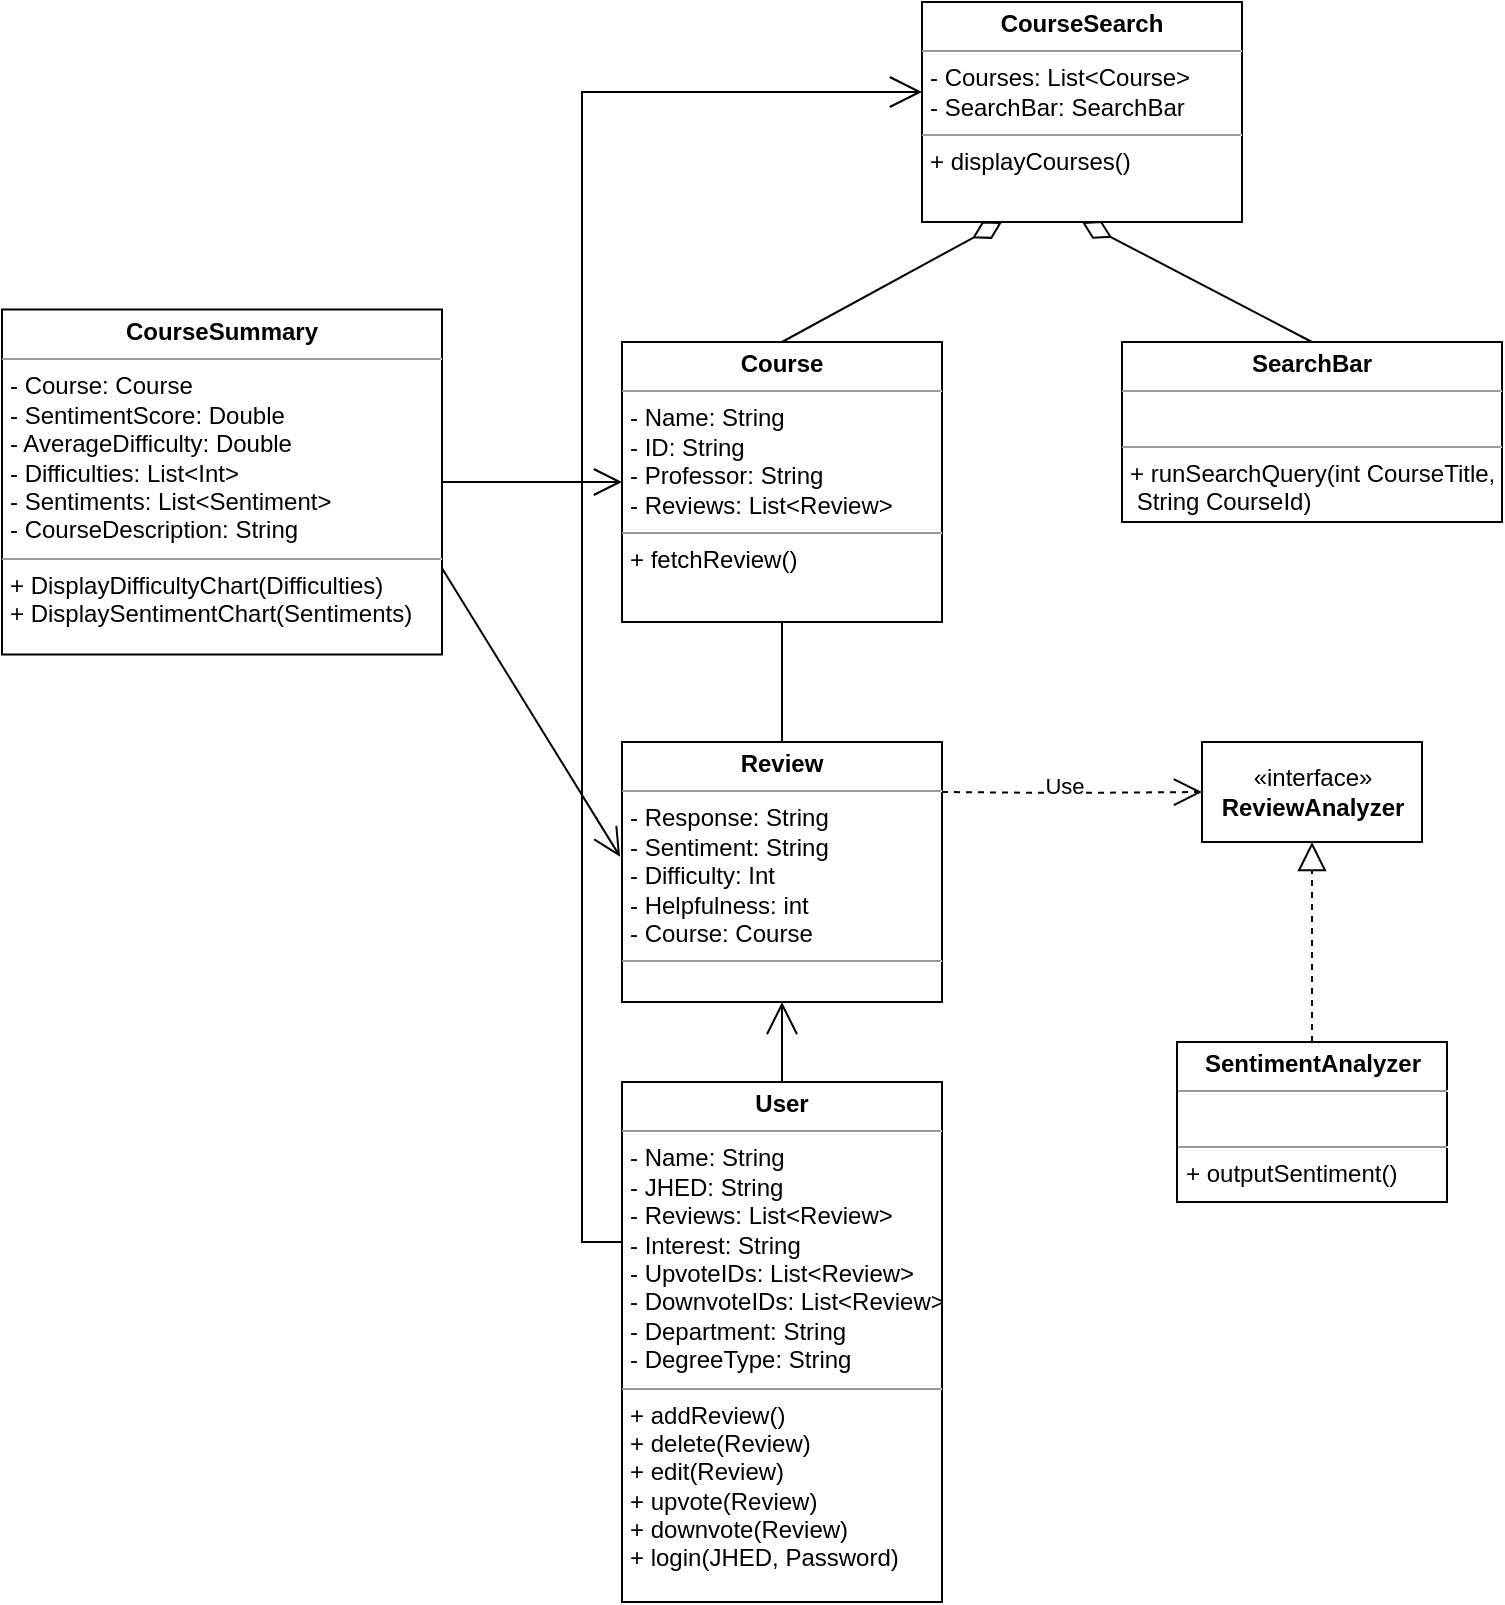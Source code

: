 <mxfile version="20.5.3" type="github">
  <diagram id="4XTOWNeRHPp-hLria3tP" name="Page-1">
    <mxGraphModel dx="1395" dy="86" grid="1" gridSize="10" guides="1" tooltips="1" connect="1" arrows="1" fold="1" page="1" pageScale="1" pageWidth="1100" pageHeight="850" math="0" shadow="0">
      <root>
        <mxCell id="0" />
        <mxCell id="1" parent="0" />
        <mxCell id="gsyXQG4FVz-aXH8XWBUT-53" style="edgeStyle=none;rounded=0;orthogonalLoop=1;jettySize=auto;html=1;exitX=0.5;exitY=0;exitDx=0;exitDy=0;entryX=0.25;entryY=1;entryDx=0;entryDy=0;startArrow=none;startFill=0;endArrow=diamondThin;endFill=0;startSize=14;endSize=14;sourcePerimeterSpacing=0;" parent="1" source="gsyXQG4FVz-aXH8XWBUT-15" target="gsyXQG4FVz-aXH8XWBUT-21" edge="1">
          <mxGeometry relative="1" as="geometry" />
        </mxCell>
        <mxCell id="gsyXQG4FVz-aXH8XWBUT-57" style="edgeStyle=none;rounded=0;orthogonalLoop=1;jettySize=auto;html=1;exitX=0.5;exitY=1;exitDx=0;exitDy=0;entryX=0.5;entryY=0;entryDx=0;entryDy=0;startArrow=none;startFill=0;endArrow=none;endFill=0;startSize=14;endSize=14;sourcePerimeterSpacing=0;" parent="1" source="gsyXQG4FVz-aXH8XWBUT-15" target="gsyXQG4FVz-aXH8XWBUT-16" edge="1">
          <mxGeometry relative="1" as="geometry" />
        </mxCell>
        <mxCell id="jOvYZxievd3dL9-hsqpI-9" value="" style="edgeStyle=orthogonalEdgeStyle;rounded=0;orthogonalLoop=1;jettySize=auto;html=1;endArrow=none;endFill=0;" parent="1" source="gsyXQG4FVz-aXH8XWBUT-15" target="gsyXQG4FVz-aXH8XWBUT-16" edge="1">
          <mxGeometry relative="1" as="geometry" />
        </mxCell>
        <mxCell id="gsyXQG4FVz-aXH8XWBUT-15" value="&lt;p style=&quot;margin:0px;margin-top:4px;text-align:center;&quot;&gt;&lt;b&gt;Course&lt;/b&gt;&lt;/p&gt;&lt;hr size=&quot;1&quot;&gt;&lt;p style=&quot;margin:0px;margin-left:4px;&quot;&gt;- Name: String&lt;/p&gt;&lt;p style=&quot;margin:0px;margin-left:4px;&quot;&gt;- ID: String&lt;/p&gt;&lt;p style=&quot;margin:0px;margin-left:4px;&quot;&gt;- Professor: String&lt;/p&gt;&lt;p style=&quot;margin:0px;margin-left:4px;&quot;&gt;- Reviews: List&amp;lt;Review&amp;gt;&lt;/p&gt;&lt;hr size=&quot;1&quot;&gt;&lt;p style=&quot;margin:0px;margin-left:4px;&quot;&gt;&lt;span style=&quot;background-color: initial;&quot;&gt;+ fetchReview()&lt;/span&gt;&lt;br&gt;&lt;/p&gt;&lt;p style=&quot;margin:0px;margin-left:4px;&quot;&gt;&lt;br&gt;&lt;/p&gt;" style="verticalAlign=top;align=left;overflow=fill;fontSize=12;fontFamily=Helvetica;html=1;" parent="1" vertex="1">
          <mxGeometry x="380" y="1045" width="160" height="140" as="geometry" />
        </mxCell>
        <mxCell id="gsyXQG4FVz-aXH8XWBUT-56" style="edgeStyle=none;rounded=0;orthogonalLoop=1;jettySize=auto;html=1;exitX=0.5;exitY=1;exitDx=0;exitDy=0;entryX=0.5;entryY=0;entryDx=0;entryDy=0;startArrow=open;startFill=0;endArrow=none;endFill=0;startSize=14;endSize=14;sourcePerimeterSpacing=0;" parent="1" source="gsyXQG4FVz-aXH8XWBUT-16" target="gsyXQG4FVz-aXH8XWBUT-18" edge="1">
          <mxGeometry relative="1" as="geometry" />
        </mxCell>
        <mxCell id="gsyXQG4FVz-aXH8XWBUT-16" value="&lt;p style=&quot;margin:0px;margin-top:4px;text-align:center;&quot;&gt;&lt;b&gt;Review&lt;/b&gt;&lt;/p&gt;&lt;hr size=&quot;1&quot;&gt;&lt;p style=&quot;margin:0px;margin-left:4px;&quot;&gt;&lt;span style=&quot;background-color: initial;&quot;&gt;- Response: String&lt;/span&gt;&lt;br&gt;&lt;/p&gt;&lt;p style=&quot;margin:0px;margin-left:4px;&quot;&gt;- Sentiment: String&lt;/p&gt;&lt;p style=&quot;margin:0px;margin-left:4px;&quot;&gt;- Difficulty: Int&lt;/p&gt;&lt;p style=&quot;margin:0px;margin-left:4px;&quot;&gt;- Helpfulness: int&lt;/p&gt;&lt;p style=&quot;margin:0px;margin-left:4px;&quot;&gt;- Course: Course&lt;/p&gt;&lt;hr size=&quot;1&quot;&gt;&lt;p style=&quot;margin:0px;margin-left:4px;&quot;&gt;&lt;br&gt;&lt;/p&gt;" style="verticalAlign=top;align=left;overflow=fill;fontSize=12;fontFamily=Helvetica;html=1;" parent="1" vertex="1">
          <mxGeometry x="380" y="1245" width="160" height="130" as="geometry" />
        </mxCell>
        <mxCell id="gsyXQG4FVz-aXH8XWBUT-58" style="edgeStyle=orthogonalEdgeStyle;rounded=0;orthogonalLoop=1;jettySize=auto;html=1;exitX=0;exitY=0.5;exitDx=0;exitDy=0;startArrow=none;startFill=0;endArrow=open;endFill=0;startSize=14;endSize=14;sourcePerimeterSpacing=0;" parent="1" source="gsyXQG4FVz-aXH8XWBUT-18" target="gsyXQG4FVz-aXH8XWBUT-21" edge="1">
          <mxGeometry relative="1" as="geometry">
            <Array as="points">
              <mxPoint x="360" y="1495" />
              <mxPoint x="360" y="920" />
            </Array>
          </mxGeometry>
        </mxCell>
        <mxCell id="gsyXQG4FVz-aXH8XWBUT-18" value="&lt;p style=&quot;margin:0px;margin-top:4px;text-align:center;&quot;&gt;&lt;b&gt;User&lt;/b&gt;&lt;/p&gt;&lt;hr size=&quot;1&quot;&gt;&lt;p style=&quot;margin:0px;margin-left:4px;&quot;&gt;- Name: String&lt;/p&gt;&lt;p style=&quot;margin:0px;margin-left:4px;&quot;&gt;- JHED: String&lt;/p&gt;&lt;p style=&quot;margin:0px;margin-left:4px;&quot;&gt;- Reviews: List&amp;lt;Review&amp;gt;&lt;/p&gt;&lt;p style=&quot;margin:0px;margin-left:4px;&quot;&gt;- Interest: String&lt;/p&gt;&lt;p style=&quot;margin:0px;margin-left:4px;&quot;&gt;- UpvoteIDs: List&amp;lt;Review&amp;gt;&lt;/p&gt;&lt;p style=&quot;margin:0px;margin-left:4px;&quot;&gt;- DownvoteIDs: List&amp;lt;Review&amp;gt;&lt;/p&gt;&lt;p style=&quot;margin:0px;margin-left:4px;&quot;&gt;- Department: String&lt;/p&gt;&lt;p style=&quot;margin:0px;margin-left:4px;&quot;&gt;- DegreeType: String&lt;/p&gt;&lt;hr size=&quot;1&quot;&gt;&lt;p style=&quot;margin:0px;margin-left:4px;&quot;&gt;+ addReview()&lt;/p&gt;&lt;p style=&quot;margin:0px;margin-left:4px;&quot;&gt;+ delete(Review)&lt;/p&gt;&lt;p style=&quot;margin:0px;margin-left:4px;&quot;&gt;+ edit(Review)&lt;/p&gt;&lt;p style=&quot;margin:0px;margin-left:4px;&quot;&gt;+ upvote(Review)&lt;/p&gt;&lt;p style=&quot;margin: 0px 0px 0px 4px;&quot;&gt;+ downvote(Review)&lt;/p&gt;&lt;p style=&quot;margin:0px;margin-left:4px;&quot;&gt;+ login(JHED, Password)&lt;/p&gt;" style="verticalAlign=top;align=left;overflow=fill;fontSize=12;fontFamily=Helvetica;html=1;" parent="1" vertex="1">
          <mxGeometry x="380" y="1415" width="160" height="260" as="geometry" />
        </mxCell>
        <mxCell id="gsyXQG4FVz-aXH8XWBUT-54" style="edgeStyle=none;rounded=0;orthogonalLoop=1;jettySize=auto;html=1;exitX=0.5;exitY=0;exitDx=0;exitDy=0;entryX=0.5;entryY=1;entryDx=0;entryDy=0;startArrow=none;startFill=0;endArrow=diamondThin;endFill=0;startSize=14;endSize=14;sourcePerimeterSpacing=0;" parent="1" source="gsyXQG4FVz-aXH8XWBUT-19" target="gsyXQG4FVz-aXH8XWBUT-21" edge="1">
          <mxGeometry relative="1" as="geometry" />
        </mxCell>
        <mxCell id="gsyXQG4FVz-aXH8XWBUT-19" value="&lt;p style=&quot;margin:0px;margin-top:4px;text-align:center;&quot;&gt;&lt;b&gt;SearchBar&lt;/b&gt;&lt;/p&gt;&lt;hr size=&quot;1&quot;&gt;&lt;p style=&quot;margin:0px;margin-left:4px;&quot;&gt;&lt;br&gt;&lt;/p&gt;&lt;hr size=&quot;1&quot;&gt;&lt;p style=&quot;margin:0px;margin-left:4px;&quot;&gt;+ runSearchQuery(int CourseTitle,&lt;/p&gt;&lt;p style=&quot;margin:0px;margin-left:4px;&quot;&gt;&amp;nbsp;String CourseId)&lt;/p&gt;&lt;p style=&quot;margin:0px;margin-left:4px;&quot;&gt;&lt;br&gt;&lt;/p&gt;&lt;p style=&quot;margin:0px;margin-left:4px;&quot;&gt;&lt;br&gt;&lt;/p&gt;&lt;p style=&quot;margin:0px;margin-left:4px;&quot;&gt;&lt;br&gt;&lt;/p&gt;" style="verticalAlign=top;align=left;overflow=fill;fontSize=12;fontFamily=Helvetica;html=1;" parent="1" vertex="1">
          <mxGeometry x="630" y="1045" width="190" height="90" as="geometry" />
        </mxCell>
        <mxCell id="gsyXQG4FVz-aXH8XWBUT-21" value="&lt;p style=&quot;margin:0px;margin-top:4px;text-align:center;&quot;&gt;&lt;b&gt;CourseSearch&lt;/b&gt;&lt;/p&gt;&lt;hr size=&quot;1&quot;&gt;&lt;p style=&quot;margin:0px;margin-left:4px;&quot;&gt;- Courses: List&amp;lt;Course&amp;gt;&lt;/p&gt;&lt;p style=&quot;margin:0px;margin-left:4px;&quot;&gt;- SearchBar: SearchBar&lt;br&gt;&lt;/p&gt;&lt;hr size=&quot;1&quot;&gt;&lt;p style=&quot;margin:0px;margin-left:4px;&quot;&gt;+ displayCourses()&lt;/p&gt;&lt;p style=&quot;margin:0px;margin-left:4px;&quot;&gt;&lt;br&gt;&lt;/p&gt;&lt;p style=&quot;margin:0px;margin-left:4px;&quot;&gt;&lt;br&gt;&lt;/p&gt;&lt;p style=&quot;margin:0px;margin-left:4px;&quot;&gt;&lt;br&gt;&lt;/p&gt;&lt;p style=&quot;margin:0px;margin-left:4px;&quot;&gt;&lt;br&gt;&lt;/p&gt;&lt;p style=&quot;margin:0px;margin-left:4px;&quot;&gt;&lt;br&gt;&lt;/p&gt;" style="verticalAlign=top;align=left;overflow=fill;fontSize=12;fontFamily=Helvetica;html=1;" parent="1" vertex="1">
          <mxGeometry x="530" y="875" width="160" height="110" as="geometry" />
        </mxCell>
        <mxCell id="gsyXQG4FVz-aXH8XWBUT-41" style="edgeStyle=orthogonalEdgeStyle;rounded=0;orthogonalLoop=1;jettySize=auto;html=1;exitX=1;exitY=0.5;exitDx=0;exitDy=0;entryX=0;entryY=0.5;entryDx=0;entryDy=0;startArrow=none;startFill=0;endArrow=open;endFill=0;startSize=14;sourcePerimeterSpacing=0;dashed=1;endSize=12;" parent="1" target="gsyXQG4FVz-aXH8XWBUT-45" edge="1">
          <mxGeometry relative="1" as="geometry">
            <mxPoint x="540" y="1270" as="sourcePoint" />
          </mxGeometry>
        </mxCell>
        <mxCell id="gsyXQG4FVz-aXH8XWBUT-42" value="Use" style="edgeLabel;html=1;align=center;verticalAlign=middle;resizable=0;points=[];" parent="gsyXQG4FVz-aXH8XWBUT-41" vertex="1" connectable="0">
          <mxGeometry x="-0.061" y="3" relative="1" as="geometry">
            <mxPoint as="offset" />
          </mxGeometry>
        </mxCell>
        <mxCell id="gsyXQG4FVz-aXH8XWBUT-43" style="edgeStyle=orthogonalEdgeStyle;rounded=0;orthogonalLoop=1;jettySize=auto;html=1;exitX=0.5;exitY=0;exitDx=0;exitDy=0;entryX=0.5;entryY=1;entryDx=0;entryDy=0;dashed=1;startArrow=none;startFill=0;endArrow=block;endFill=0;startSize=14;endSize=12;sourcePerimeterSpacing=0;" parent="1" source="XghaN851XgYam1Wc7i2B-1" target="gsyXQG4FVz-aXH8XWBUT-45" edge="1">
          <mxGeometry relative="1" as="geometry">
            <mxPoint x="725" y="1425" as="sourcePoint" />
          </mxGeometry>
        </mxCell>
        <mxCell id="gsyXQG4FVz-aXH8XWBUT-45" value="«interface»&lt;br&gt;&lt;b&gt;ReviewAnalyzer&lt;/b&gt;" style="html=1;" parent="1" vertex="1">
          <mxGeometry x="670" y="1245" width="110" height="50" as="geometry" />
        </mxCell>
        <mxCell id="XghaN851XgYam1Wc7i2B-1" value="&lt;p style=&quot;margin:0px;margin-top:4px;text-align:center;&quot;&gt;&lt;b&gt;SentimentAnalyzer&lt;/b&gt;&lt;/p&gt;&lt;hr size=&quot;1&quot;&gt;&lt;p style=&quot;margin:0px;margin-left:4px;&quot;&gt;&lt;br&gt;&lt;/p&gt;&lt;hr size=&quot;1&quot;&gt;&lt;p style=&quot;margin:0px;margin-left:4px;&quot;&gt;+ outputSentiment()&lt;/p&gt;" style="verticalAlign=top;align=left;overflow=fill;fontSize=12;fontFamily=Helvetica;html=1;" parent="1" vertex="1">
          <mxGeometry x="657.5" y="1395" width="135" height="80" as="geometry" />
        </mxCell>
        <mxCell id="WCPI-c-yS2E4uOpqmpkR-5" style="rounded=0;orthogonalLoop=1;jettySize=auto;html=1;exitX=1;exitY=0.75;exitDx=0;exitDy=0;entryX=-0.006;entryY=0.441;entryDx=0;entryDy=0;entryPerimeter=0;endArrow=open;endFill=0;endSize=12;" edge="1" parent="1" source="WCPI-c-yS2E4uOpqmpkR-2" target="gsyXQG4FVz-aXH8XWBUT-16">
          <mxGeometry relative="1" as="geometry" />
        </mxCell>
        <mxCell id="WCPI-c-yS2E4uOpqmpkR-6" style="edgeStyle=none;rounded=0;orthogonalLoop=1;jettySize=auto;html=1;exitX=1;exitY=0.5;exitDx=0;exitDy=0;entryX=0;entryY=0.5;entryDx=0;entryDy=0;endArrow=open;endFill=0;endSize=12;jumpSize=0;" edge="1" parent="1" source="WCPI-c-yS2E4uOpqmpkR-2" target="gsyXQG4FVz-aXH8XWBUT-15">
          <mxGeometry relative="1" as="geometry" />
        </mxCell>
        <mxCell id="WCPI-c-yS2E4uOpqmpkR-2" value="&lt;p style=&quot;margin:0px;margin-top:4px;text-align:center;&quot;&gt;&lt;b&gt;CourseSummary&lt;/b&gt;&lt;/p&gt;&lt;hr size=&quot;1&quot;&gt;&lt;p style=&quot;margin:0px;margin-left:4px;&quot;&gt;- Course: Course&lt;br&gt;&lt;/p&gt;&lt;p style=&quot;margin:0px;margin-left:4px;&quot;&gt;- SentimentScore: Double&lt;/p&gt;&lt;p style=&quot;margin:0px;margin-left:4px;&quot;&gt;- AverageDifficulty: Double&lt;/p&gt;&lt;p style=&quot;margin:0px;margin-left:4px;&quot;&gt;- Difficulties: List&amp;lt;Int&amp;gt;&lt;/p&gt;&lt;p style=&quot;margin:0px;margin-left:4px;&quot;&gt;- Sentiments: List&amp;lt;Sentiment&amp;gt;&lt;/p&gt;&lt;p style=&quot;margin:0px;margin-left:4px;&quot;&gt;- CourseDescription: String&lt;/p&gt;&lt;hr size=&quot;1&quot;&gt;&lt;p style=&quot;margin:0px;margin-left:4px;&quot;&gt;+ DisplayDifficultyChart(Difficulties)&lt;/p&gt;&lt;p style=&quot;margin:0px;margin-left:4px;&quot;&gt;+ DisplaySentimentChart(Sentiments)&lt;/p&gt;" style="verticalAlign=top;align=left;overflow=fill;fontSize=12;fontFamily=Helvetica;html=1;" vertex="1" parent="1">
          <mxGeometry x="70" y="1028.75" width="220" height="172.5" as="geometry" />
        </mxCell>
      </root>
    </mxGraphModel>
  </diagram>
</mxfile>
